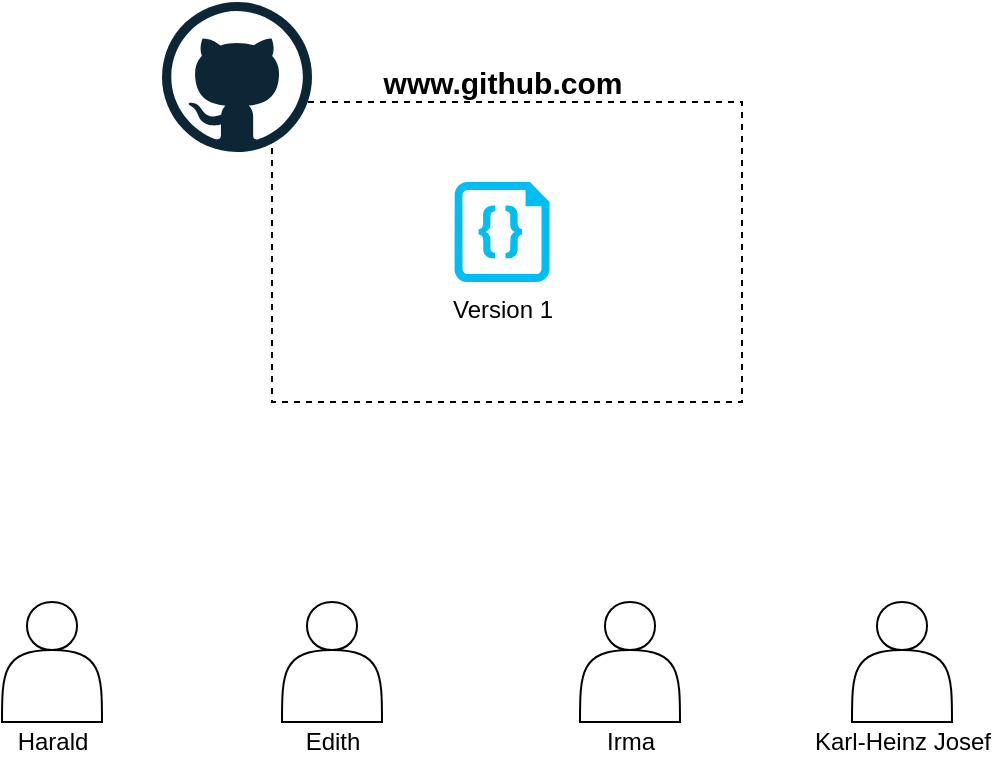 <mxfile version="13.9.9" type="device"><diagram id="mLELTkrEshZycUNj00M1" name="Seite-1"><mxGraphModel dx="1086" dy="966" grid="1" gridSize="10" guides="1" tooltips="1" connect="1" arrows="1" fold="1" page="1" pageScale="1" pageWidth="827" pageHeight="1169" math="0" shadow="0"><root><mxCell id="0"/><mxCell id="1" parent="0"/><mxCell id="-d9JRJhbnOVixZgjBbmk-2" value="" style="rounded=0;whiteSpace=wrap;html=1;dashed=1;fillColor=none;" vertex="1" parent="1"><mxGeometry x="245" y="130" width="235" height="150" as="geometry"/></mxCell><mxCell id="D0kMnF_bHYAbsYn5BUN5-1" value="" style="shape=actor;whiteSpace=wrap;html=1;" parent="1" vertex="1"><mxGeometry x="110" y="380" width="50" height="60" as="geometry"/></mxCell><mxCell id="D0kMnF_bHYAbsYn5BUN5-2" value="" style="shape=actor;whiteSpace=wrap;html=1;" parent="1" vertex="1"><mxGeometry x="535" y="380" width="50" height="60" as="geometry"/></mxCell><mxCell id="D0kMnF_bHYAbsYn5BUN5-3" value="" style="shape=actor;whiteSpace=wrap;html=1;" parent="1" vertex="1"><mxGeometry x="399" y="380" width="50" height="60" as="geometry"/></mxCell><mxCell id="D0kMnF_bHYAbsYn5BUN5-4" value="" style="shape=actor;whiteSpace=wrap;html=1;" parent="1" vertex="1"><mxGeometry x="250" y="380" width="50" height="60" as="geometry"/></mxCell><mxCell id="D0kMnF_bHYAbsYn5BUN5-5" value="Harald" style="text;html=1;align=center;verticalAlign=middle;resizable=0;points=[];autosize=1;" parent="1" vertex="1"><mxGeometry x="110" y="440" width="50" height="20" as="geometry"/></mxCell><mxCell id="D0kMnF_bHYAbsYn5BUN5-6" value="Karl-Heinz Josef" style="text;html=1;align=center;verticalAlign=middle;resizable=0;points=[];autosize=1;" parent="1" vertex="1"><mxGeometry x="510" y="440" width="100" height="20" as="geometry"/></mxCell><mxCell id="D0kMnF_bHYAbsYn5BUN5-7" value="Irma" style="text;html=1;align=center;verticalAlign=middle;resizable=0;points=[];autosize=1;" parent="1" vertex="1"><mxGeometry x="404" y="440" width="40" height="20" as="geometry"/></mxCell><mxCell id="D0kMnF_bHYAbsYn5BUN5-8" value="Edith" style="text;html=1;align=center;verticalAlign=middle;resizable=0;points=[];autosize=1;" parent="1" vertex="1"><mxGeometry x="255" y="440" width="40" height="20" as="geometry"/></mxCell><mxCell id="D0kMnF_bHYAbsYn5BUN5-9" value="Version 1" style="verticalLabelPosition=bottom;html=1;verticalAlign=top;align=center;strokeColor=none;fillColor=#00BEF2;shape=mxgraph.azure.code_file;pointerEvents=1;" parent="1" vertex="1"><mxGeometry x="336.25" y="170" width="47.5" height="50" as="geometry"/></mxCell><mxCell id="-d9JRJhbnOVixZgjBbmk-1" value="" style="dashed=0;outlineConnect=0;html=1;align=center;labelPosition=center;verticalLabelPosition=bottom;verticalAlign=top;shape=mxgraph.weblogos.github;strokeColor=#F19C99;fillColor=#82B366;" vertex="1" parent="1"><mxGeometry x="190" y="80" width="75" height="75" as="geometry"/></mxCell><mxCell id="-d9JRJhbnOVixZgjBbmk-3" value="www.github.com" style="text;html=1;align=center;verticalAlign=middle;resizable=0;points=[];autosize=1;fontStyle=1;fontSize=15;" vertex="1" parent="1"><mxGeometry x="295" y="110" width="130" height="20" as="geometry"/></mxCell></root></mxGraphModel></diagram></mxfile>